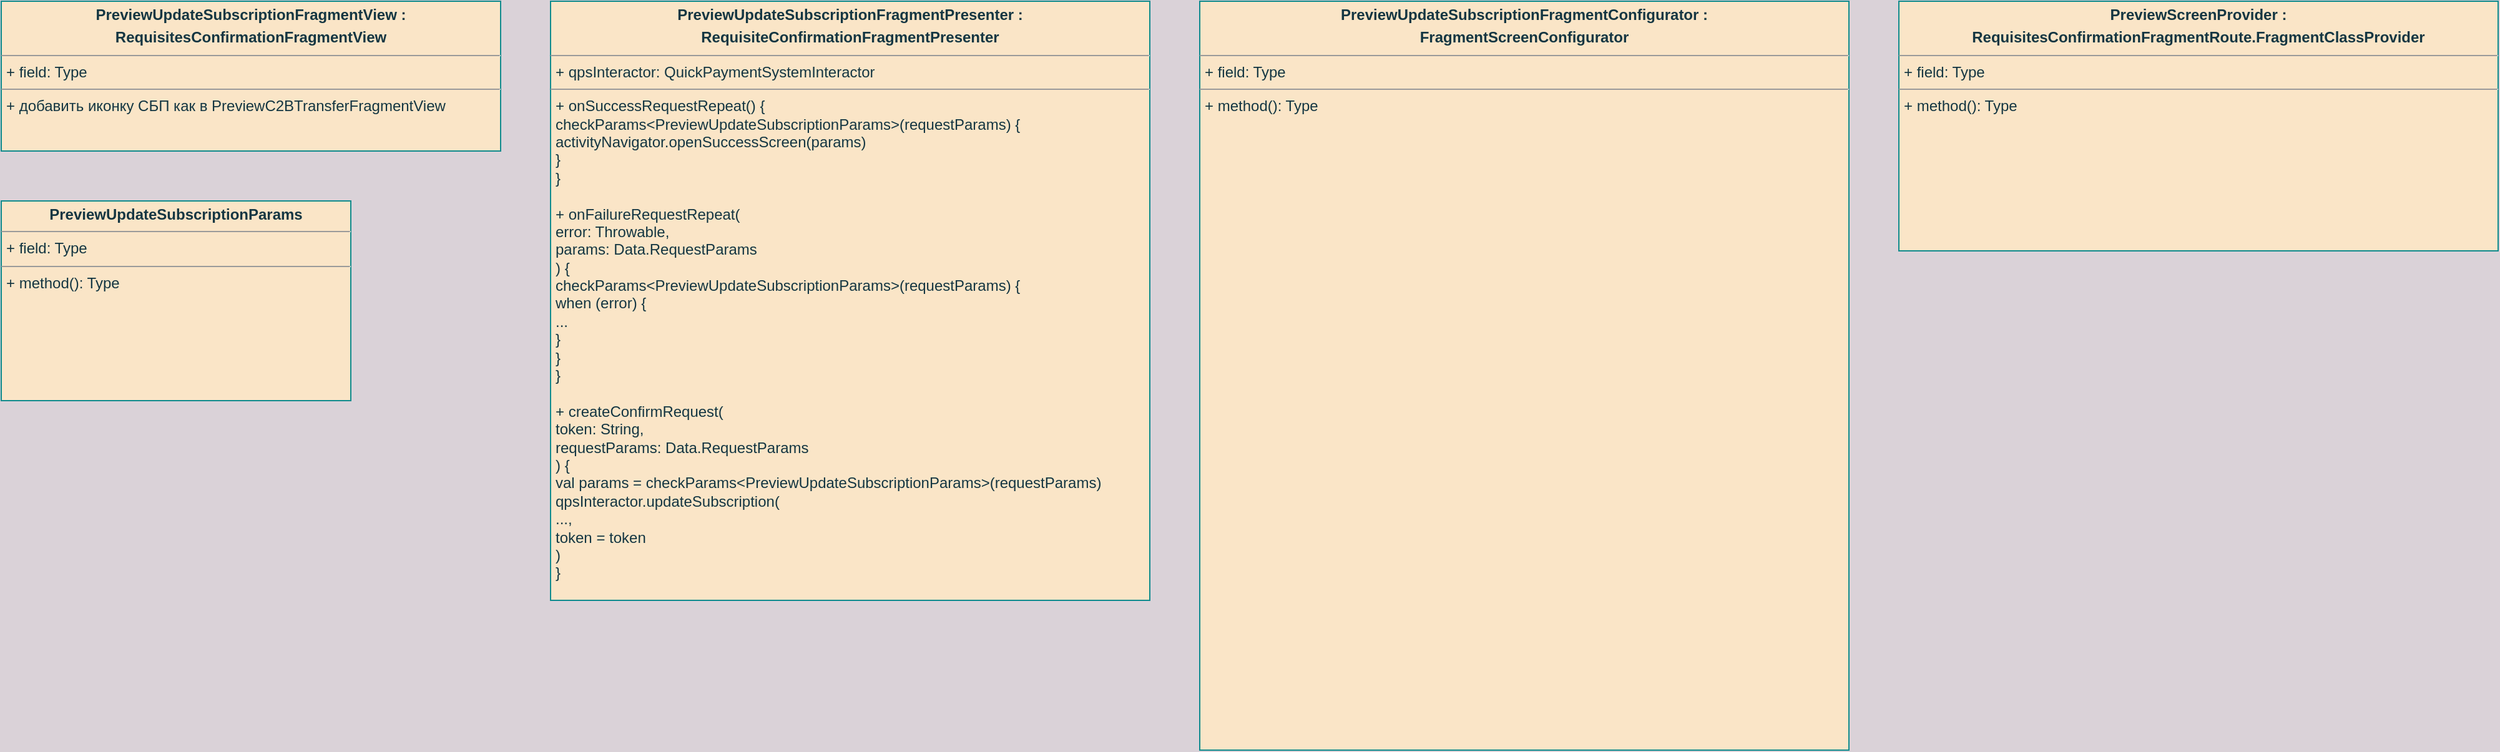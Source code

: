 <mxfile version="20.0.4" type="github">
  <diagram id="27o3TfoCxEZ5xNe_jaEm" name="Page-1">
    <mxGraphModel dx="860" dy="545" grid="1" gridSize="10" guides="1" tooltips="1" connect="1" arrows="1" fold="1" page="1" pageScale="1" pageWidth="827" pageHeight="1169" background="#DAD2D8" math="0" shadow="0">
      <root>
        <mxCell id="0" />
        <mxCell id="1" parent="0" />
        <mxCell id="aIC7J3rfnAC5LALdEa5v-1" value="&lt;p style=&quot;margin:0px;margin-top:4px;text-align:center;&quot;&gt;&lt;b&gt;PreviewUpdateSubscriptionFragmentView :&lt;/b&gt;&lt;/p&gt;&lt;p style=&quot;margin:0px;margin-top:4px;text-align:center;&quot;&gt;&lt;b&gt;RequisitesConfirmationFragmentView&lt;br&gt;&lt;/b&gt;&lt;/p&gt;&lt;hr size=&quot;1&quot;&gt;&lt;p style=&quot;margin:0px;margin-left:4px;&quot;&gt;+ field: Type&lt;/p&gt;&lt;hr size=&quot;1&quot;&gt;&lt;p style=&quot;margin:0px;margin-left:4px;&quot;&gt;+ добавить иконку СБП как в PreviewC2BTransferFragmentView&lt;br&gt;&lt;/p&gt;" style="verticalAlign=top;align=left;overflow=fill;fontSize=12;fontFamily=Helvetica;html=1;rounded=0;sketch=0;fontColor=#143642;strokeColor=#0F8B8D;fillColor=#FAE5C7;" vertex="1" parent="1">
          <mxGeometry x="120" y="120" width="400" height="120" as="geometry" />
        </mxCell>
        <mxCell id="aIC7J3rfnAC5LALdEa5v-2" value="&lt;p style=&quot;margin:0px;margin-top:4px;text-align:center;&quot;&gt;&lt;b&gt;PreviewUpdateSubscriptionFragmentPresenter :&lt;/b&gt;&lt;/p&gt;&lt;p style=&quot;margin:0px;margin-top:4px;text-align:center;&quot;&gt;&lt;b&gt;RequisiteConfirmationFragmentPresenter&lt;br&gt;&lt;/b&gt;&lt;/p&gt;&lt;hr size=&quot;1&quot;&gt;&lt;p style=&quot;margin:0px;margin-left:4px;&quot;&gt;+ qpsInteractor: QuickPaymentSystemInteractor&lt;br&gt;&lt;/p&gt;&lt;hr size=&quot;1&quot;&gt;&lt;p style=&quot;margin:0px;margin-left:4px;&quot;&gt;+ onSuccessRequestRepeat() {&lt;/p&gt;&lt;p style=&quot;margin:0px;margin-left:4px;&quot;&gt;checkParams&amp;lt;PreviewUpdateSubscriptionParams&amp;gt;(requestParams) {&lt;/p&gt;&lt;p style=&quot;margin:0px;margin-left:4px;&quot;&gt;activityNavigator.openSuccessScreen(params)&lt;br&gt;&lt;/p&gt;&lt;p style=&quot;margin:0px;margin-left:4px;&quot;&gt;}&lt;br&gt;&lt;/p&gt;&lt;p style=&quot;margin:0px;margin-left:4px;&quot;&gt;}&lt;/p&gt;&lt;p style=&quot;margin:0px;margin-left:4px;&quot;&gt;&lt;br&gt;&lt;/p&gt;&lt;p style=&quot;margin:0px;margin-left:4px;&quot;&gt;+ onFailureRequestRepeat(&lt;/p&gt;&lt;p style=&quot;margin:0px;margin-left:4px;&quot;&gt;error: Throwable,&lt;br&gt;params: Data.RequestParams&lt;br&gt;&lt;/p&gt;&lt;p style=&quot;margin:0px;margin-left:4px;&quot;&gt;) {&lt;/p&gt;&lt;p style=&quot;margin:0px;margin-left:4px;&quot;&gt;checkParams&amp;lt;PreviewUpdateSubscriptionParams&amp;gt;(requestParams) {&lt;/p&gt;&lt;p style=&quot;margin:0px;margin-left:4px;&quot;&gt;when (error) {&lt;/p&gt;&lt;p style=&quot;margin:0px;margin-left:4px;&quot;&gt;...&lt;br&gt;&lt;/p&gt;&lt;p style=&quot;margin:0px;margin-left:4px;&quot;&gt;}&lt;br&gt;&lt;/p&gt;&lt;p style=&quot;margin:0px;margin-left:4px;&quot;&gt;}&lt;br&gt;&lt;/p&gt;&lt;p style=&quot;margin:0px;margin-left:4px;&quot;&gt;}&lt;br&gt;&lt;/p&gt;&lt;p style=&quot;margin:0px;margin-left:4px;&quot;&gt;&lt;br&gt;&lt;/p&gt;&lt;p style=&quot;margin:0px;margin-left:4px;&quot;&gt;+ createConfirmRequest(&lt;/p&gt;&lt;p style=&quot;margin:0px;margin-left:4px;&quot;&gt;token: String,&lt;/p&gt;&lt;p style=&quot;margin:0px;margin-left:4px;&quot;&gt;requestParams: Data.RequestParams&lt;br&gt;&lt;/p&gt;&lt;p style=&quot;margin:0px;margin-left:4px;&quot;&gt;) {&lt;/p&gt;&lt;p style=&quot;margin:0px;margin-left:4px;&quot;&gt;val params = checkParams&amp;lt;PreviewUpdateSubscriptionParams&amp;gt;(requestParams)&lt;/p&gt;&lt;p style=&quot;margin:0px;margin-left:4px;&quot;&gt;qpsInteractor.updateSubscription(&lt;/p&gt;&lt;p style=&quot;margin:0px;margin-left:4px;&quot;&gt;...,&lt;/p&gt;&lt;p style=&quot;margin:0px;margin-left:4px;&quot;&gt;token = token&lt;br&gt;&lt;/p&gt;&lt;p style=&quot;margin:0px;margin-left:4px;&quot;&gt;)&lt;br&gt;&lt;/p&gt;&lt;p style=&quot;margin:0px;margin-left:4px;&quot;&gt;}&lt;br&gt;&lt;/p&gt;" style="verticalAlign=top;align=left;overflow=fill;fontSize=12;fontFamily=Helvetica;html=1;rounded=0;sketch=0;fontColor=#143642;strokeColor=#0F8B8D;fillColor=#FAE5C7;" vertex="1" parent="1">
          <mxGeometry x="560" y="120" width="480" height="480" as="geometry" />
        </mxCell>
        <mxCell id="aIC7J3rfnAC5LALdEa5v-3" value="&lt;p style=&quot;margin:0px;margin-top:4px;text-align:center;&quot;&gt;&lt;b&gt;PreviewUpdateSubscriptionFragmentConfigurator : &lt;br&gt;&lt;/b&gt;&lt;/p&gt;&lt;p style=&quot;margin:0px;margin-top:4px;text-align:center;&quot;&gt;&lt;b&gt;FragmentScreenConfigurator&lt;br&gt;&lt;/b&gt;&lt;/p&gt;&lt;hr size=&quot;1&quot;&gt;&lt;p style=&quot;margin:0px;margin-left:4px;&quot;&gt;+ field: Type&lt;/p&gt;&lt;hr size=&quot;1&quot;&gt;&lt;p style=&quot;margin:0px;margin-left:4px;&quot;&gt;+ method(): Type&lt;/p&gt;" style="verticalAlign=top;align=left;overflow=fill;fontSize=12;fontFamily=Helvetica;html=1;rounded=0;sketch=0;fontColor=#143642;strokeColor=#0F8B8D;fillColor=#FAE5C7;" vertex="1" parent="1">
          <mxGeometry x="1080" y="120" width="520" height="600" as="geometry" />
        </mxCell>
        <mxCell id="aIC7J3rfnAC5LALdEa5v-4" value="&lt;p style=&quot;margin:0px;margin-top:4px;text-align:center;&quot;&gt;&lt;b&gt;PreviewScreenProvider :&lt;/b&gt;&lt;/p&gt;&lt;p style=&quot;margin:0px;margin-top:4px;text-align:center;&quot;&gt;&lt;b&gt;RequisitesConfirmationFragmentRoute.FragmentClassProvider&lt;br&gt;&lt;/b&gt;&lt;/p&gt;&lt;hr size=&quot;1&quot;&gt;&lt;p style=&quot;margin:0px;margin-left:4px;&quot;&gt;+ field: Type&lt;/p&gt;&lt;hr size=&quot;1&quot;&gt;&lt;p style=&quot;margin:0px;margin-left:4px;&quot;&gt;+ method(): Type&lt;/p&gt;" style="verticalAlign=top;align=left;overflow=fill;fontSize=12;fontFamily=Helvetica;html=1;rounded=0;sketch=0;fontColor=#143642;strokeColor=#0F8B8D;fillColor=#FAE5C7;" vertex="1" parent="1">
          <mxGeometry x="1640" y="120" width="480" height="200" as="geometry" />
        </mxCell>
        <mxCell id="aIC7J3rfnAC5LALdEa5v-5" value="&lt;p style=&quot;margin:0px;margin-top:4px;text-align:center;&quot;&gt;&lt;b&gt;PreviewUpdateSubscriptionParams&lt;/b&gt;&lt;/p&gt;&lt;hr size=&quot;1&quot;&gt;&lt;p style=&quot;margin:0px;margin-left:4px;&quot;&gt;+ field: Type&lt;/p&gt;&lt;hr size=&quot;1&quot;&gt;&lt;p style=&quot;margin:0px;margin-left:4px;&quot;&gt;+ method(): Type&lt;/p&gt;" style="verticalAlign=top;align=left;overflow=fill;fontSize=12;fontFamily=Helvetica;html=1;rounded=0;sketch=0;fontColor=#143642;strokeColor=#0F8B8D;fillColor=#FAE5C7;" vertex="1" parent="1">
          <mxGeometry x="120" y="280" width="280" height="160" as="geometry" />
        </mxCell>
      </root>
    </mxGraphModel>
  </diagram>
</mxfile>
